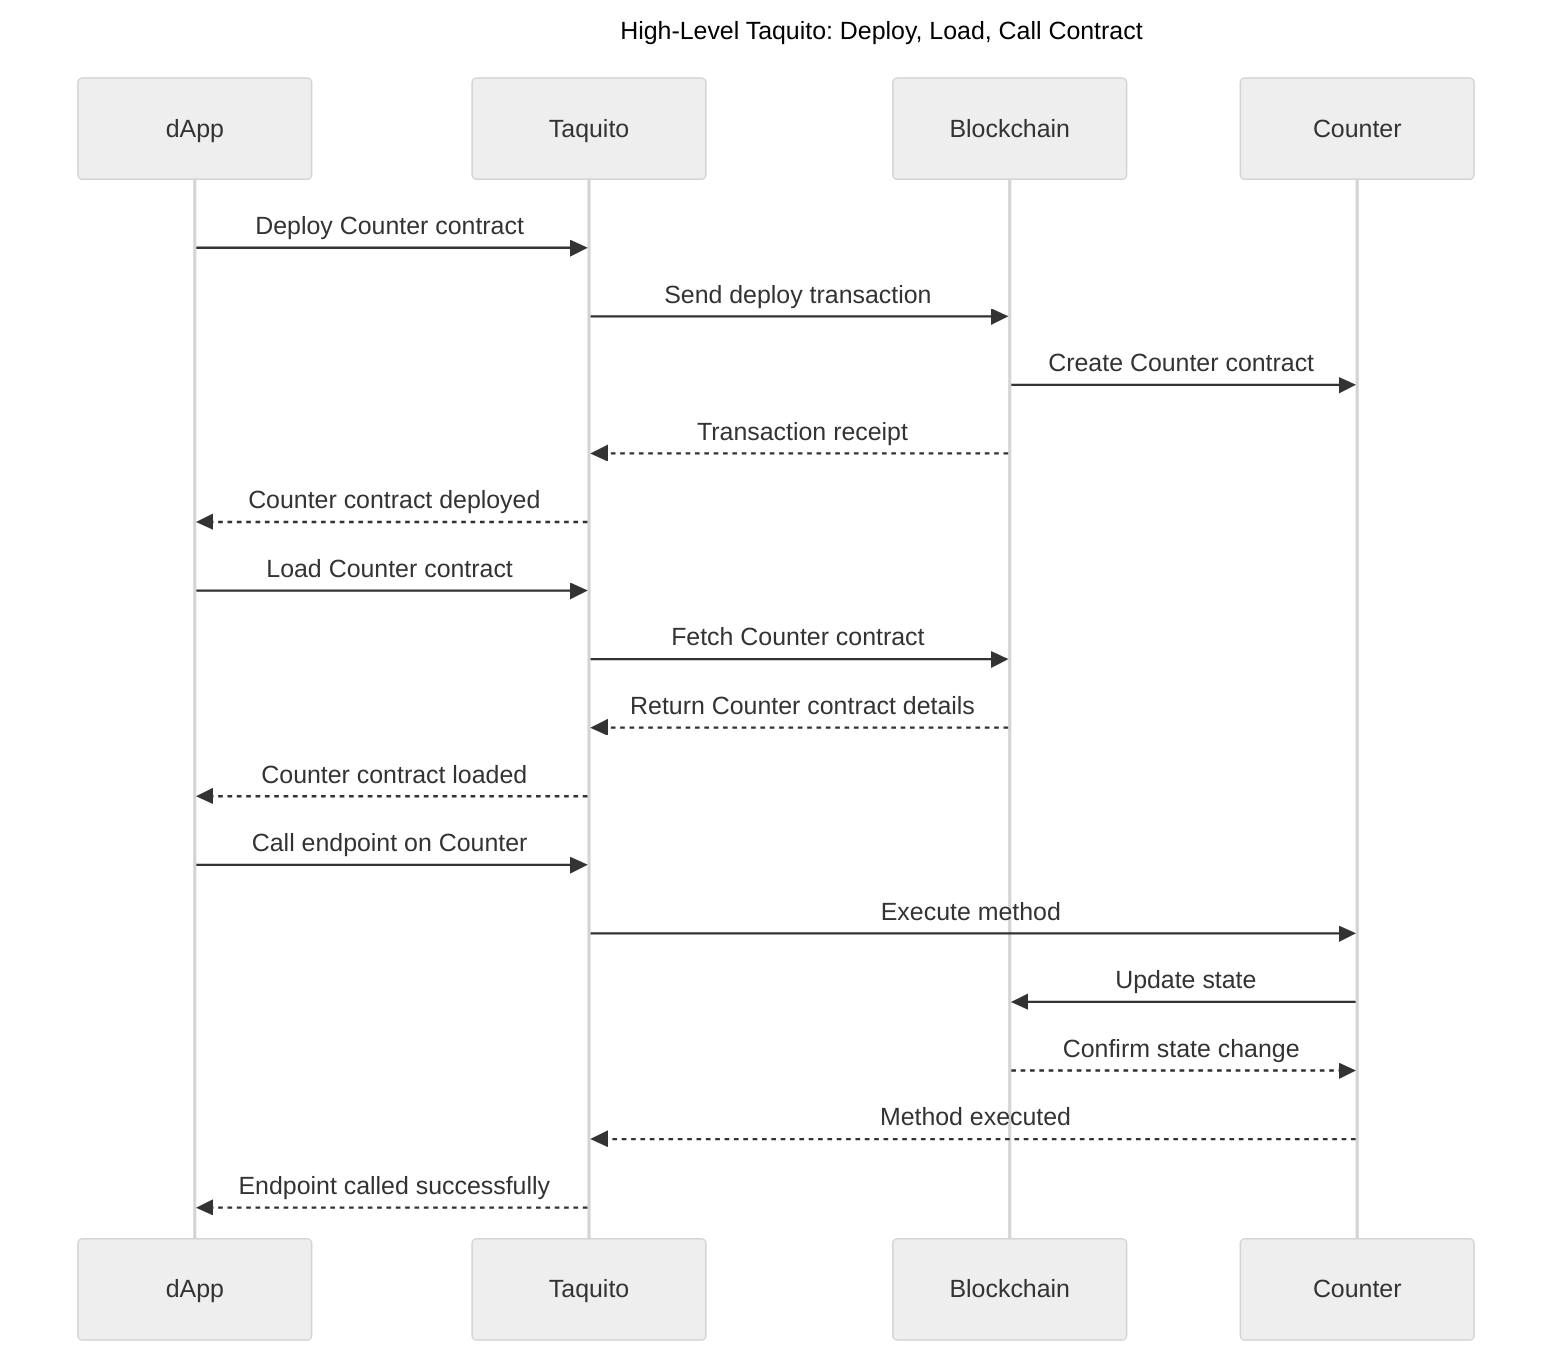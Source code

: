 ---
title: "High-Level Taquito: Deploy, Load, Call Contract"
---
%%{init: {'theme': 'neutral'}}%%
sequenceDiagram
  participant dApp
  participant Taquito
  participant Blockchain
  participant Counter

  dApp->>Taquito: Deploy Counter contract
  Taquito->>Blockchain: Send deploy transaction
  Blockchain->>Counter: Create Counter contract
  Blockchain-->>Taquito: Transaction receipt
  Taquito-->>dApp: Counter contract deployed

  dApp->>Taquito: Load Counter contract
  Taquito->>Blockchain: Fetch Counter contract
  Blockchain-->>Taquito: Return Counter contract details
  Taquito-->>dApp: Counter contract loaded

  dApp->>Taquito: Call endpoint on Counter
  Taquito->>Counter: Execute method
  Counter->>Blockchain: Update state
  Blockchain-->>Counter: Confirm state change
  Counter-->>Taquito: Method executed
  Taquito-->>dApp: Endpoint called successfully